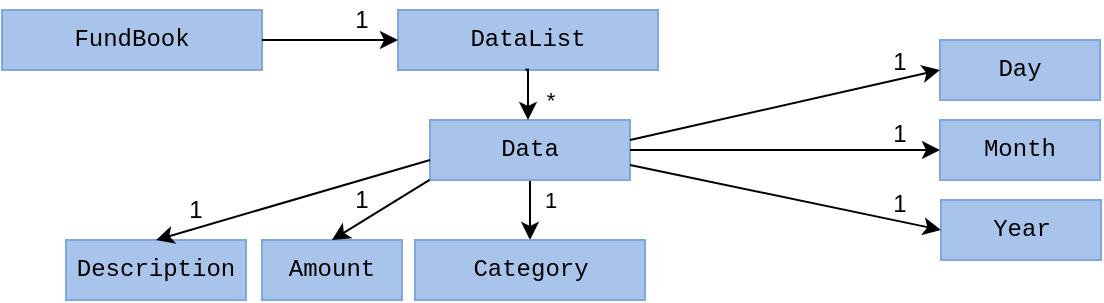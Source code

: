 <mxfile version="12.2.3" type="google" pages="1"><diagram id="0sFlNRhUClSAuAKlypvH" name="Page-1"><mxGraphModel dx="643" dy="322" grid="1" gridSize="10" guides="1" tooltips="1" connect="1" arrows="1" fold="1" page="1" pageScale="1" pageWidth="850" pageHeight="1100" math="0" shadow="0"><root><mxCell id="0"/><mxCell id="1" parent="0"/><mxCell id="JYmNL3CtEmhAZw1j6NhX-1" value="1" style="edgeStyle=orthogonalEdgeStyle;rounded=0;orthogonalLoop=1;jettySize=auto;html=1;startArrow=none;startFill=0;endArrow=classic;endFill=1;fontColor=#000000;" edge="1" parent="1" source="JYmNL3CtEmhAZw1j6NhX-3" target="JYmNL3CtEmhAZw1j6NhX-5"><mxGeometry x="0.2" y="10" relative="1" as="geometry"><mxPoint as="offset"/></mxGeometry></mxCell><mxCell id="JYmNL3CtEmhAZw1j6NhX-3" value="Data" style="rounded=0;whiteSpace=wrap;html=1;fillColor=#A9C4EB;strokeColor=#7EA6E0;fontFamily=Courier New;" vertex="1" parent="1"><mxGeometry x="540" y="320" width="100" height="30" as="geometry"/></mxCell><mxCell id="JYmNL3CtEmhAZw1j6NhX-4" value="Description" style="rounded=0;whiteSpace=wrap;html=1;fillColor=#A9C4EB;strokeColor=#7EA6E0;fontFamily=Courier New;" vertex="1" parent="1"><mxGeometry x="358" y="380" width="90" height="30" as="geometry"/></mxCell><mxCell id="JYmNL3CtEmhAZw1j6NhX-5" value="Category" style="rounded=0;whiteSpace=wrap;html=1;fillColor=#A9C4EB;strokeColor=#7EA6E0;fontFamily=Courier New;" vertex="1" parent="1"><mxGeometry x="532.5" y="380" width="115" height="30" as="geometry"/></mxCell><mxCell id="JYmNL3CtEmhAZw1j6NhX-7" value="Amount" style="rounded=0;whiteSpace=wrap;html=1;fillColor=#A9C4EB;strokeColor=#7EA6E0;fontFamily=Courier New;" vertex="1" parent="1"><mxGeometry x="456" y="380" width="70" height="30" as="geometry"/></mxCell><mxCell id="JYmNL3CtEmhAZw1j6NhX-9" value="Day" style="rounded=0;whiteSpace=wrap;html=1;fillColor=#A9C4EB;strokeColor=#7EA6E0;fontFamily=Courier New;" vertex="1" parent="1"><mxGeometry x="795" y="280" width="80" height="30" as="geometry"/></mxCell><mxCell id="JYmNL3CtEmhAZw1j6NhX-10" value="Month" style="rounded=0;whiteSpace=wrap;html=1;fillColor=#A9C4EB;strokeColor=#7EA6E0;fontFamily=Courier New;" vertex="1" parent="1"><mxGeometry x="795" y="320" width="80" height="30" as="geometry"/></mxCell><mxCell id="JYmNL3CtEmhAZw1j6NhX-11" value="Year" style="rounded=0;whiteSpace=wrap;html=1;fillColor=#A9C4EB;strokeColor=#7EA6E0;fontFamily=Courier New;" vertex="1" parent="1"><mxGeometry x="795.5" y="360" width="80" height="30" as="geometry"/></mxCell><mxCell id="JYmNL3CtEmhAZw1j6NhX-12" value="" style="endArrow=classic;html=1;entryX=0.5;entryY=0;entryDx=0;entryDy=0;exitX=-0.002;exitY=0.998;exitDx=0;exitDy=0;exitPerimeter=0;" edge="1" parent="1" source="JYmNL3CtEmhAZw1j6NhX-3" target="JYmNL3CtEmhAZw1j6NhX-7"><mxGeometry width="50" height="50" relative="1" as="geometry"><mxPoint x="541" y="354" as="sourcePoint"/><mxPoint x="410" y="430" as="targetPoint"/></mxGeometry></mxCell><mxCell id="JYmNL3CtEmhAZw1j6NhX-13" value="" style="endArrow=classic;html=1;entryX=0.5;entryY=0;entryDx=0;entryDy=0;" edge="1" parent="1" target="JYmNL3CtEmhAZw1j6NhX-4"><mxGeometry width="50" height="50" relative="1" as="geometry"><mxPoint x="540" y="340" as="sourcePoint"/><mxPoint x="399" y="360" as="targetPoint"/></mxGeometry></mxCell><mxCell id="JYmNL3CtEmhAZw1j6NhX-15" value="" style="endArrow=classic;html=1;entryX=0;entryY=0.5;entryDx=0;entryDy=0;" edge="1" parent="1" target="JYmNL3CtEmhAZw1j6NhX-9"><mxGeometry width="50" height="50" relative="1" as="geometry"><mxPoint x="640" y="330" as="sourcePoint"/><mxPoint x="809" y="270" as="targetPoint"/></mxGeometry></mxCell><mxCell id="JYmNL3CtEmhAZw1j6NhX-16" value="" style="endArrow=classic;html=1;entryX=0;entryY=0.5;entryDx=0;entryDy=0;exitX=1;exitY=0.5;exitDx=0;exitDy=0;" edge="1" parent="1" target="JYmNL3CtEmhAZw1j6NhX-10" source="JYmNL3CtEmhAZw1j6NhX-3"><mxGeometry width="50" height="50" relative="1" as="geometry"><mxPoint x="759" y="335" as="sourcePoint"/><mxPoint x="809" y="285" as="targetPoint"/></mxGeometry></mxCell><mxCell id="JYmNL3CtEmhAZw1j6NhX-17" value="" style="endArrow=classic;html=1;entryX=0;entryY=0.5;entryDx=0;entryDy=0;exitX=1;exitY=0.75;exitDx=0;exitDy=0;" edge="1" parent="1" source="JYmNL3CtEmhAZw1j6NhX-3" target="JYmNL3CtEmhAZw1j6NhX-11"><mxGeometry width="50" height="50" relative="1" as="geometry"><mxPoint x="757.56" y="349.73" as="sourcePoint"/><mxPoint x="809" y="295" as="targetPoint"/></mxGeometry></mxCell><mxCell id="JYmNL3CtEmhAZw1j6NhX-18" value="1" style="text;html=1;strokeColor=none;fillColor=none;align=center;verticalAlign=middle;whiteSpace=wrap;rounded=0;" vertex="1" parent="1"><mxGeometry x="403" y="355" width="40" height="20" as="geometry"/></mxCell><mxCell id="JYmNL3CtEmhAZw1j6NhX-19" value="1" style="text;html=1;strokeColor=none;fillColor=none;align=center;verticalAlign=middle;whiteSpace=wrap;rounded=0;" vertex="1" parent="1"><mxGeometry x="486" y="350" width="40" height="20" as="geometry"/></mxCell><mxCell id="JYmNL3CtEmhAZw1j6NhX-22" value="1" style="text;html=1;strokeColor=none;fillColor=none;align=center;verticalAlign=middle;whiteSpace=wrap;rounded=0;" vertex="1" parent="1"><mxGeometry x="755" y="281" width="40" height="20" as="geometry"/></mxCell><mxCell id="JYmNL3CtEmhAZw1j6NhX-23" value="1" style="text;html=1;strokeColor=none;fillColor=none;align=center;verticalAlign=middle;whiteSpace=wrap;rounded=0;" vertex="1" parent="1"><mxGeometry x="755" y="317" width="40" height="20" as="geometry"/></mxCell><mxCell id="JYmNL3CtEmhAZw1j6NhX-24" value="1" style="text;html=1;strokeColor=none;fillColor=none;align=center;verticalAlign=middle;whiteSpace=wrap;rounded=0;" vertex="1" parent="1"><mxGeometry x="755" y="352" width="40" height="20" as="geometry"/></mxCell><mxCell id="JYmNL3CtEmhAZw1j6NhX-28" value="DataList" style="rounded=0;whiteSpace=wrap;html=1;fillColor=#A9C4EB;strokeColor=#7EA6E0;fontFamily=Courier New;" vertex="1" parent="1"><mxGeometry x="524" y="265" width="130" height="30" as="geometry"/></mxCell><mxCell id="JYmNL3CtEmhAZw1j6NhX-29" value="*" style="edgeStyle=orthogonalEdgeStyle;rounded=0;orthogonalLoop=1;jettySize=auto;html=1;startArrow=none;startFill=0;endArrow=classic;endFill=1;fontColor=#000000;exitX=0.49;exitY=0.994;exitDx=0;exitDy=0;exitPerimeter=0;" edge="1" parent="1" source="JYmNL3CtEmhAZw1j6NhX-28"><mxGeometry x="0.243" y="11" relative="1" as="geometry"><mxPoint as="offset"/><mxPoint x="589" y="300" as="sourcePoint"/><mxPoint x="589" y="320" as="targetPoint"/></mxGeometry></mxCell><mxCell id="JYmNL3CtEmhAZw1j6NhX-30" value="FundBook" style="rounded=0;whiteSpace=wrap;html=1;fillColor=#A9C4EB;strokeColor=#7EA6E0;fontFamily=Courier New;" vertex="1" parent="1"><mxGeometry x="326" y="265" width="130" height="30" as="geometry"/></mxCell><mxCell id="JYmNL3CtEmhAZw1j6NhX-31" value="" style="edgeStyle=orthogonalEdgeStyle;rounded=0;orthogonalLoop=1;jettySize=auto;html=1;entryX=0;entryY=0.5;entryDx=0;entryDy=0;" edge="1" parent="1" source="JYmNL3CtEmhAZw1j6NhX-30" target="JYmNL3CtEmhAZw1j6NhX-28"><mxGeometry relative="1" as="geometry"><mxPoint x="486" y="280" as="sourcePoint"/><mxPoint x="510" y="280" as="targetPoint"/></mxGeometry></mxCell><mxCell id="JYmNL3CtEmhAZw1j6NhX-32" value="1" style="text;html=1;strokeColor=none;fillColor=none;align=center;verticalAlign=middle;whiteSpace=wrap;rounded=0;" vertex="1" parent="1"><mxGeometry x="486" y="260" width="40" height="20" as="geometry"/></mxCell></root></mxGraphModel></diagram></mxfile>